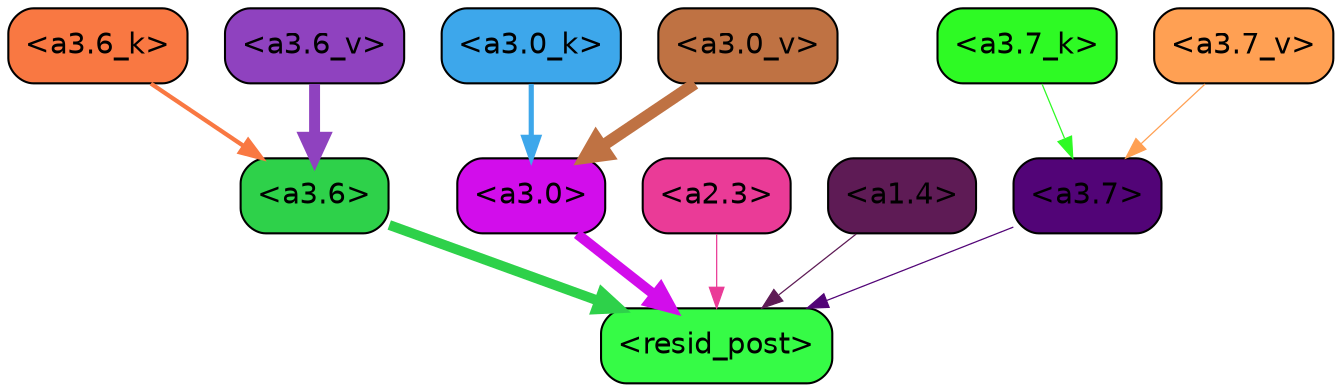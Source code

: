 strict digraph "" {
	graph [bgcolor=transparent,
		layout=dot,
		overlap=false,
		splines=true
	];
	"<a3.7>"	[color=black,
		fillcolor="#520477",
		fontname=Helvetica,
		shape=box,
		style="filled, rounded"];
	"<resid_post>"	[color=black,
		fillcolor="#36fb46",
		fontname=Helvetica,
		shape=box,
		style="filled, rounded"];
	"<a3.7>" -> "<resid_post>"	[color="#520477",
		penwidth=0.6];
	"<a3.6>"	[color=black,
		fillcolor="#2ed14a",
		fontname=Helvetica,
		shape=box,
		style="filled, rounded"];
	"<a3.6>" -> "<resid_post>"	[color="#2ed14a",
		penwidth=4.753257989883423];
	"<a3.0>"	[color=black,
		fillcolor="#d20deb",
		fontname=Helvetica,
		shape=box,
		style="filled, rounded"];
	"<a3.0>" -> "<resid_post>"	[color="#d20deb",
		penwidth=4.90053927898407];
	"<a2.3>"	[color=black,
		fillcolor="#ea3b97",
		fontname=Helvetica,
		shape=box,
		style="filled, rounded"];
	"<a2.3>" -> "<resid_post>"	[color="#ea3b97",
		penwidth=0.6];
	"<a1.4>"	[color=black,
		fillcolor="#5e1b55",
		fontname=Helvetica,
		shape=box,
		style="filled, rounded"];
	"<a1.4>" -> "<resid_post>"	[color="#5e1b55",
		penwidth=0.6];
	"<a3.7_k>"	[color=black,
		fillcolor="#2efa24",
		fontname=Helvetica,
		shape=box,
		style="filled, rounded"];
	"<a3.7_k>" -> "<a3.7>"	[color="#2efa24",
		penwidth=0.6];
	"<a3.6_k>"	[color=black,
		fillcolor="#f97842",
		fontname=Helvetica,
		shape=box,
		style="filled, rounded"];
	"<a3.6_k>" -> "<a3.6>"	[color="#f97842",
		penwidth=2.048597991466522];
	"<a3.0_k>"	[color=black,
		fillcolor="#3da7eb",
		fontname=Helvetica,
		shape=box,
		style="filled, rounded"];
	"<a3.0_k>" -> "<a3.0>"	[color="#3da7eb",
		penwidth=2.476402521133423];
	"<a3.7_v>"	[color=black,
		fillcolor="#ffa053",
		fontname=Helvetica,
		shape=box,
		style="filled, rounded"];
	"<a3.7_v>" -> "<a3.7>"	[color="#ffa053",
		penwidth=0.6];
	"<a3.6_v>"	[color=black,
		fillcolor="#8f42bf",
		fontname=Helvetica,
		shape=box,
		style="filled, rounded"];
	"<a3.6_v>" -> "<a3.6>"	[color="#8f42bf",
		penwidth=5.2550448179244995];
	"<a3.0_v>"	[color=black,
		fillcolor="#bf7243",
		fontname=Helvetica,
		shape=box,
		style="filled, rounded"];
	"<a3.0_v>" -> "<a3.0>"	[color="#bf7243",
		penwidth=5.652270674705505];
}

